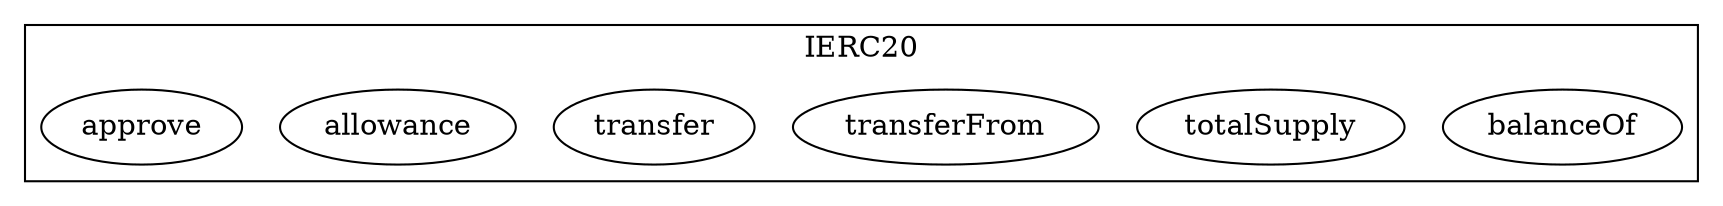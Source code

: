 strict digraph {
subgraph cluster_350_IERC20 {
label = "IERC20"
"350_balanceOf" [label="balanceOf"]
"350_totalSupply" [label="totalSupply"]
"350_transferFrom" [label="transferFrom"]
"350_transfer" [label="transfer"]
"350_allowance" [label="allowance"]
"350_approve" [label="approve"]
}subgraph cluster_solidity {
label = "[Solidity]"
}
}